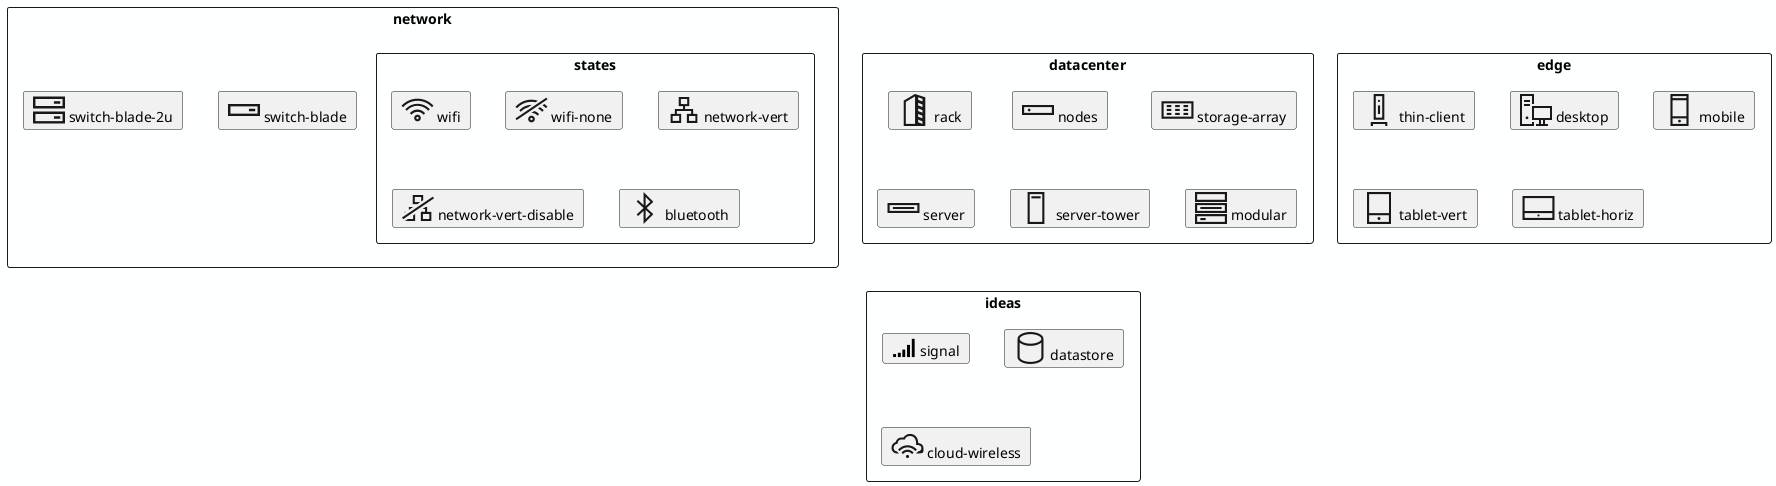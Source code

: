 
@startuml
skinparam backgroundcolor #FEFFFF
!include <tupadr3/font-awesome/signal>
sprite switch-blade <svg width="32" height="32" viewBox="0 0 32 32">
     <path d="M0 10v12h32v-12zM29.56 19.6h-27.12v-7.18h27.12zM20.92 14.78h6.34v2.44h-6.34z"></path>
   </svg>
sprite switch-blade-2u <svg width="32" height="32" viewBox="0 0 32 32">
    <path d="M0 2.5v12h32v-12zM29.56 12h-27.12v-7.060h27.12zM20.92 7.28h6.34v2.44h-6.34zM0 29.5h32v-12h-32zM2.44 20h27.12v7.16h-27.12zM20.92 22.26h6.34v2.44h-6.34z"></path>
   </svg>
sprite storage-array <svg width="32" height="32" viewBox="0 0 32 32">
    <path d="M0 7.2v17.6h32v-17.6zM29.86 22.66h-27.72v-13.32h27.72zM13.64 11.020h4.6v2.12h-4.6zM13.64 14.9h4.6v2.12h-4.6zM13.64 18.86h4.6v2.12h-4.6zM22 11.020h4.6v2.12h-4.6zM22 14.9h4.6v2.12h-4.6zM22 18.86h4.6v2.12h-4.6zM5.24 11.020h4.6v2.12h-4.6zM5.24 14.9h4.6v2.12h-4.6zM5.24 18.86h4.6v2.12h-4.6z"></path>
   </svg>   
sprite server <svg width="32" height="32" viewBox="0 0 32 32">
    <path d="M0 11.040v10h32v-10zM29.86 18.82h-27.72v-5.64h27.72zM5.34 14.94h21.32v2.12h-21.32z"></path>
   </svg>
sprite server-tower <svg width="32" height="32" viewBox="0 0 32 32">
    <path d="M7.6 0v32h16.8v-32zM22.28 29.86h-12.56v-27.72h12.56zM11.4 4.2h9.2v2.12h-9.2z"></path>
   </svg>
sprite desktop <svg width="32" height="32" viewBox="0 0 32 32">
    <path d="M32 26v-14h-20v14h7v4h-3v2h12v-2h-3v-4zM23 30h-2v-4h2zM14 24v-10h16v10zM8.4 23.8c0 0.773-0.627 1.4-1.4 1.4s-1.4-0.627-1.4-1.4c0-0.773 0.627-1.4 1.4-1.4v0c0.773 0 1.4 0.627 1.4 1.4v0zM4 6h6v2h-6zM12 30h-10v-28h10v8h2v-10h-14v32h14v-4h-2zM4 10h6v2h-6z"></path>
   </svg>   
sprite mobile <svg width="32" height="32" viewBox="0 0 32 32">
    <path d="M6.92 0v32h18.16v-32zM22.92 2.14v2h-13.86v-2zM22.92 6.26v16h-13.86v-16zM9.060 29.86v-5.48h13.88v5.48zM17.4 27.080c0 0.773-0.627 1.4-1.4 1.4s-1.4-0.627-1.4-1.4c0-0.773 0.627-1.4 1.4-1.4v0c0.773 0 1.4 0.627 1.4 1.4v0z"></path>
   </svg>   
sprite tablet-vert <svg width="32" height="32" viewBox="0 0 32 32">
    <path d="M4 0v32h24v-32zM26 2.14v19.020h-19.88v-19.020zM6.12 29.86v-6.58h19.76v6.58zM17.48 26.52c0 0.817-0.663 1.48-1.48 1.48s-1.48-0.663-1.48-1.48c0-0.817 0.663-1.48 1.48-1.48v0c0.817 0 1.48 0.663 1.48 1.48v0z"></path>
   </svg>   
sprite tablet-horiz <svg width="32" height="32" viewBox="0 0 32 32">
    <path d="M0 4v24h32v-24zM29.86 6.12v12.88h-27.72v-12.88zM2.14 25.88v-4.76h27.72v4.76zM17.060 23.46c0 0.585-0.475 1.060-1.060 1.060s-1.060-0.475-1.060-1.060c0-0.585 0.475-1.060 1.060-1.060v0c0.585 0 1.060 0.475 1.060 1.060v0z"></path>
   </svg>   
sprite modular <svg width="32" height="32" viewBox="0 0 32 32">
    <path d="M0 20.96h32v-10h-32zM2.14 13.18h27.72v5.64h-27.72zM0 0v10h32v-10zM29.86 7.78h-27.72v-5.64h27.72zM0 32h32v-10h-32zM2.14 24.22h27.72v5.64h-27.72zM5.34 14.94h21.32v2.12h-21.32zM5.34 26h5.34v2.12h-5.34z"></path>
   </svg>   
   
sprite nodes <svg width="32" height="32" viewBox="0 0 32 32">
    <path d="M0 11.040v10h32v-10zM29.86 18.82h-27.72v-5.64h27.72zM7.16 17.38c0.762 0 1.38-0.618 1.38-1.38s-0.618-1.38-1.38-1.38c-0.762 0-1.38 0.618-1.38 1.38v0c0 0.762 0.618 1.38 1.38 1.38v0z"></path>
   </svg> 
sprite thin-client <svg width="32" height="32" viewBox="0 0 32 32">
    <path d="M21.34 0h-10.68v25.78h10.68zM19.2 23.64h-6.4v-21.5h6.42v21.5zM17.080 6.82c0.003 0.030 0.005 0.065 0.005 0.1 0 0.596-0.484 1.080-1.080 1.080-0.002 0-0.003 0-0.005 0h0c-0.619 0-1.12-0.501-1.12-1.12s0.501-1.12 1.12-1.12v0c0 0 0 0 0 0 0.589 0 1.069 0.472 1.080 1.059l0 0.001zM14.94 11.38h2.14v8.62h-2.14zM7.76 28v4h2.24v-2h12.2v2h2.14v-4z"></path>
   </svg> 
sprite datastore <svg width="32" height="32" viewBox="0 0 32 32">
    <path d="M16 0c-7.28 0-13 3.020-13 6.9 0 0.18 0 18.4 0 18.58 0.36 3.72 5.94 6.52 13 6.52s12.58-2.78 12.98-6.46c0-0.22 0-18.46 0-18.64 0.020-3.88-5.7-6.9-12.98-6.9zM16 2.14c6.4 0 10.86 2.5 10.86 4.76s-4.46 4.76-10.86 4.76-10.86-2.52-10.86-4.76 4.46-4.76 10.86-4.76zM16 29.86c-6.24 0-10.64-2.36-10.86-4.52v-14.62c2.811 1.94 6.291 3.099 10.042 3.099 0.288 0 0.574-0.007 0.858-0.020l-0.040 0.002c0.244 0.012 0.53 0.019 0.818 0.019 3.751 0 7.231-1.159 10.102-3.138l-0.060 0.039v14.58c-0.24 2.2-4.66 4.56-10.86 4.56z"></path>
   </svg> 
sprite wifi <svg width="32" height="32" viewBox="0 0 32 32">
    <path d="M31.24 10.98c-3.899-3.903-9.287-6.318-15.24-6.318s-11.341 2.415-15.24 6.318l-0 0-0.76 0.74 1.52 1.52 0.76-0.76c3.513-3.507 8.363-5.676 13.72-5.676s10.207 2.169 13.72 5.676l0.76 0.76 1.52-1.52zM16 9.8c-0.016-0-0.034-0-0.053-0-4.445 0-8.467 1.813-11.366 4.739l-0.001 0.001-0.76 0.76 1.5 1.52 0.68-0.82c2.543-2.594 6.084-4.202 10-4.202s7.457 1.608 9.998 4.2l0.002 0.002 0.76 0.76 1.5-1.52-0.74-0.76c-2.916-2.893-6.932-4.681-11.366-4.681-0.054 0-0.108 0-0.162 0.001l0.008-0zM16 15.54c-0.002 0-0.004 0-0.006 0-2.693 0-5.131 1.093-6.894 2.86l-0.74 0.74 1.5 1.52 0.76-0.66c1.395-1.337 3.291-2.16 5.38-2.16s3.985 0.823 5.383 2.163l-0.003-0.003 0.76 0.76 1.5-1.52-0.74-0.74c-1.751-1.805-4.191-2.933-6.895-2.96l-0.005-0zM16 20.66c-1.845 0-3.34 1.495-3.34 3.34s1.495 3.34 3.34 3.34c1.845 0 3.34-1.495 3.34-3.34v0c0-1.845-1.495-3.34-3.34-3.34v0zM16 25.2c-0.663 0-1.2-0.537-1.2-1.2s0.537-1.2 1.2-1.2c0.663 0 1.2 0.537 1.2 1.2v0c0 0.663-0.537 1.2-1.2 1.2v0z"></path>
   </svg> 
sprite cloud-wireless <svg width="32" height="32" viewBox="0 0 32 32">
    <path d="M26.7 13c0-5.16-3.16-9.1-8-9.1-0.070-0.002-0.151-0.004-0.233-0.004-2.728 0-5.118 1.445-6.448 3.611l-0.019 0.033c-0.221-0.013-0.48-0.020-0.74-0.020s-0.519 0.007-0.776 0.022l0.036-0.002c-0.203-0.025-0.438-0.040-0.676-0.040-2.731 0-5.016 1.907-5.597 4.461l-0.007 0.038c-2.475 0.777-4.24 3.050-4.24 5.736 0 0.008 0 0.017 0 0.025v-0.001c-0.002 0.055-0.003 0.119-0.003 0.183 0 3.093 2.507 5.6 5.6 5.6 0.064 0 0.128-0.001 0.192-0.003l-0.009 0h1.72l-2.16-2.18c-1.788-0.072-3.21-1.538-3.21-3.337 0-0.092 0.004-0.184 0.011-0.274l-0.001 0.012c-0.001-0.031-0.001-0.068-0.001-0.105 0-1.7 1.104-3.141 2.634-3.647l0.027-0.008 1.3-0.4 0.24-1.32c0-0.48 0.66-2.78 4.1-2.78 0.36 0 0.78 0 1.2 0l1.48 0.2 0.68-1.34c1.014-1.44 2.67-2.369 4.543-2.369 0.112 0 0.222 0.003 0.332 0.010l-0.015-0.001c4 0 5.9 3.5 5.9 6.96v2l2 0.14c0.34 0 3.3 0.3 3.3 3.12-0.034 1.741-1.453 3.14-3.199 3.14-0.007 0-0.014-0-0.022-0h0.001l-2.14 2.14h2.26s5.24-0.32 5.24-5.24-5.3-5.26-5.3-5.26zM24.66 18.86c-2.21-2.222-5.269-3.597-8.65-3.597s-6.44 1.375-8.649 3.596l-0 0.001-0.76 0.74 1.5 1.52 0.76-0.76c1.816-1.851 4.344-2.999 7.14-2.999s5.324 1.147 7.138 2.997l0.002 0.002 0.76 0.76 1.5-1.52-0.74-0.74zM20.78 21.4c-1.296-1.038-2.96-1.666-4.77-1.666s-3.474 0.628-4.785 1.678l0.015-0.012c-0.194 0.138-0.363 0.276-0.524 0.423l0.004-0.003-0.72 0.76 1.5 1.5 0.76-0.74c0.979-0.941 2.312-1.52 3.78-1.52s2.801 0.579 3.782 1.522l-0.002-0.002 0.2 0.2 0.56 0.54 0.56-0.54 0.94-0.96-0.74-0.76c-0.16-0.16-0.36-0.28-0.52-0.42zM16 24.92c-0.006-0-0.013-0-0.020-0-0.873 0-1.58 0.707-1.58 1.58 0 0 0 0 0 0v0c0 0.884 0.716 1.6 1.6 1.6s1.6-0.716 1.6-1.6v0c0-0 0-0 0-0 0-0.873-0.707-1.58-1.58-1.58-0.007 0-0.014 0-0.021 0h0.001z"></path>
   </svg> 
sprite bluetooth <svg width="32" height="32" viewBox="0 0 32 32">
    <path d="M24.36 9.8l-9.8-9.8v13.1l-5.52-5.1-1.4 1.52 6.92 6.48-6.92 6.5 1.4 1.52 5.52-5.12v13.1l9.8-9.8-6.68-6.2zM16.64 5.020l4.74 4.72-4.74 4.4v-9.12zM21.38 22.26l-4.74 4.72v-9.12l4.74 4.4z"></path>
   </svg> 
sprite rack <svg width="32" height="32" viewBox="0 0 32 32">
    <path d="M16.42 0l-11.2 6.62v25.38h21.58v-28.7zM16.42 29.88h-9.1v-22l9.22-5.5v27.5zM23.84 29.88v0l-4.16-1.6v-2.62l4.24 1.68v2.54zM23.84 24.3l-4.24-1.64v-2.66l4.24 1.68v2.56zM23.84 18.66l-4.18-1.62v-2.62l4.34 1.68v2.56zM23.84 13.040l-4.18-1.62v-2.62l4.34 1.68v2.56zM23.84 7.42l-4.18-1.62v-2.62l4.34 1.68v2.56z"></path>
   </svg> 
sprite wifi-none <svg width="32" height="32" viewBox="0 0 32 32">
    <path d="M0 24.44l30.84-20.82 1.16 1.7-30.84 20.8zM20 8.28l2.38-1.6c-1.904-0.634-4.096-1.006-6.373-1.020l-0.007-0c-0.032-0-0.070-0-0.108-0-5.916 0-11.266 2.426-15.109 6.337l-0.003 0.003-0.78 0.78 1.52 1.52 0.76-0.78c3.476-3.52 8.301-5.7 13.636-5.7 0.030 0 0.059 0 0.089 0l-0.005-0c0.036-0 0.079-0 0.122-0 1.376 0 2.713 0.168 3.992 0.484l-0.114-0.024zM28.92 10l-2 1.24c1.025 0.685 1.92 1.396 2.753 2.172l-0.013-0.012 0.74 0.78 1.52-1.4-0.66-0.78c-0.7-0.698-1.443-1.353-2.226-1.96l-0.054-0.040zM26 17.060l0.74 0.74 1.52-1.52-0.74-0.74c-0.907-0.892-1.916-1.685-3.007-2.358l-0.073-0.042-2 1.38c1.372 0.68 2.547 1.529 3.56 2.54l-0-0zM16 10.82v0c-0.007 0-0.015-0-0.023-0-4.461 0-8.498 1.812-11.417 4.74l-0.74 0.74 1.52 1.52 0.66-0.76c1.716-1.693 3.873-2.942 6.284-3.559l0.096-0.021 3.92-2.64zM22.1 21.68l1.52-1.52-0.78-0.76c-1.123-1.086-2.519-1.898-4.073-2.324l-0.067-0.016-2.8 1.88c0.078-0.003 0.169-0.004 0.26-0.004 2.374 0 4.5 1.061 5.931 2.734l0.009 0.011zM16 21.68c-0.006-0-0.013-0-0.020-0-1.856 0-3.36 1.504-3.36 3.36s1.504 3.36 3.36 3.36c1.856 0 3.36-1.504 3.36-3.36 0-0.007-0-0.014-0-0.021v0.001c0-0.006 0-0.013 0-0.020 0-1.834-1.486-3.32-3.32-3.32-0.007 0-0.014 0-0.021 0h0.001zM16 26.22c-0 0-0 0-0 0-0.663 0-1.2-0.537-1.2-1.2 0-0.007 0-0.014 0-0.021v0.001c0-0.663 0.537-1.2 1.2-1.2s1.2 0.537 1.2 1.2v0c0 0.006 0 0.013 0 0.020 0 0.663-0.537 1.2-1.2 1.2-0 0-0 0-0 0v0z"></path>
   </svg> 
sprite network-vert <svg width="32" height="32" viewBox="0 0 32 32">
    <path d="M25.16 19.84v-4.86h-8.1v-2.82h4.2v-9.18h-10.52v9.18h4.26v2.82h-8.16v4.86h-4.22v9.18h10.52v-9.18h-4.24v-2.8h14.2v2.8h-4.24v9.18h10.52v-9.18zM11.16 21.84v5.080h-6.48v-4.92zM12.88 10.040v-5.020h6.32v5.080zM27.4 26.92h-6.4v-4.92h6.4z"></path>
   </svg> 
sprite network-vert-disable <svg width="32" height="32" viewBox="0 0 32 32">
    <path d="M11.080 26.96h-5.080l-3.040 2h10.18v-6.96l-2 1.38zM2.64 19.84v0.88l1.36-0.88zM25.14 14.98h-1.48l-3.060 2h2.48v2.8h-4.22v9.18h10.5v-9.12h-4.22v-4.86zM27.3 22v5.060h-6.38v-5.060zM6.86 14.98v2.9l4.3-2.9zM15 12.38l0.32-0.22 3.060-2h-5.58v-5.12h6.4v4.5l2-1.38v-5.18h-10.46v9.18h4.26zM32 6.36l-1.16-1.7-30.84 20.82 1.16 1.72 18-12.22z"></path>
   </svg> 

rectangle network {   
card "<$switch-blade> switch-blade"
card "<$switch-blade-2u> switch-blade-2u"

rectangle states {
card "<$wifi> wifi"
card "<$wifi-none> wifi-none"
card "<$network-vert> network-vert"
card "<$network-vert-disable> network-vert-disable"
card "<$bluetooth> bluetooth"
}

}

rectangle datacenter {
card "<$rack> rack"
card "<$nodes> nodes"
card "<$storage-array> storage-array"
card "<$server> server"
card "<$server-tower> server-tower"
card "<$modular> modular"
card "<$nodes> nodes"
}

rectangle edge {
card "<$thin-client> thin-client"
card "<$desktop> desktop"
card "<$mobile> mobile"
card "<$tablet-vert> tablet-vert"
card "<$tablet-horiz> tablet-horiz"
card "<$mobile> mobile"
}

rectangle ideas {
card "<$signal*.5> signal"
card "<$datastore> datastore"
card "<$cloud-wireless> cloud-wireless"
}

@enduml

